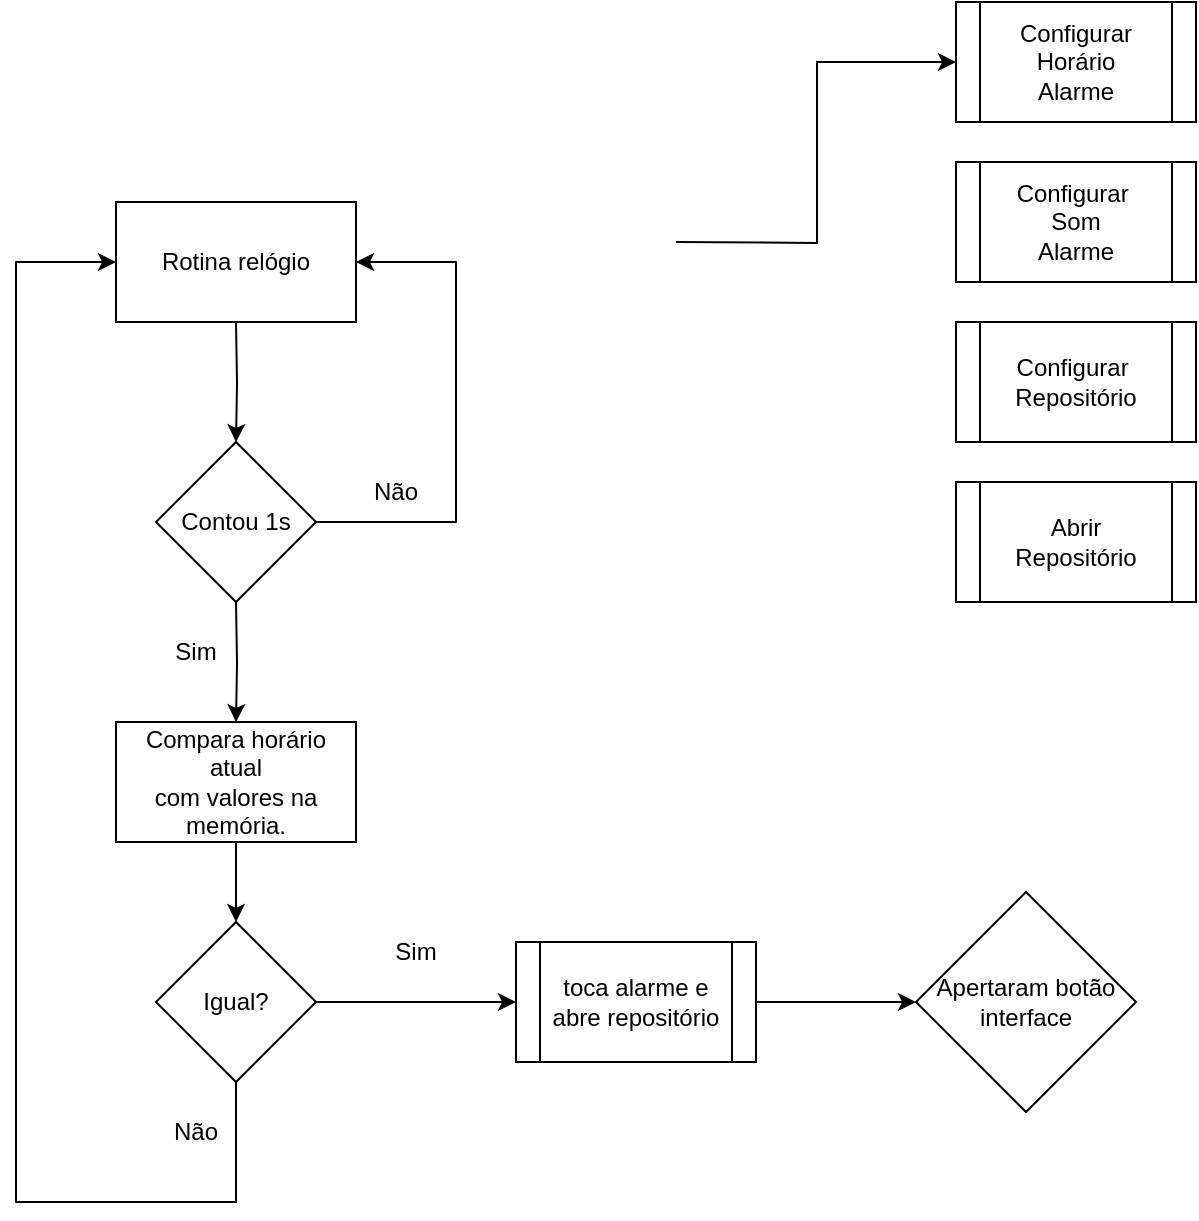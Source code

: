 <mxfile version="20.3.2" type="github">
  <diagram id="cxQs9f1fSEMmoMtZKtai" name="Página-1">
    <mxGraphModel dx="1038" dy="571" grid="1" gridSize="10" guides="1" tooltips="1" connect="1" arrows="1" fold="1" page="1" pageScale="1" pageWidth="827" pageHeight="1169" math="0" shadow="0">
      <root>
        <mxCell id="0" />
        <mxCell id="1" parent="0" />
        <mxCell id="kr8wLakOHSf0XLjnh72R-12" style="edgeStyle=orthogonalEdgeStyle;rounded=0;orthogonalLoop=1;jettySize=auto;html=1;entryX=0;entryY=0.5;entryDx=0;entryDy=0;" edge="1" parent="1" target="kr8wLakOHSf0XLjnh72R-1">
          <mxGeometry relative="1" as="geometry">
            <mxPoint x="400" y="180" as="sourcePoint" />
          </mxGeometry>
        </mxCell>
        <mxCell id="kr8wLakOHSf0XLjnh72R-1" value="Configurar&lt;br&gt;Horário&lt;br&gt;Alarme" style="shape=process;whiteSpace=wrap;html=1;backgroundOutline=1;" vertex="1" parent="1">
          <mxGeometry x="540" y="60" width="120" height="60" as="geometry" />
        </mxCell>
        <mxCell id="kr8wLakOHSf0XLjnh72R-2" value="Configurar&amp;nbsp;&lt;br&gt;Repositório" style="shape=process;whiteSpace=wrap;html=1;backgroundOutline=1;" vertex="1" parent="1">
          <mxGeometry x="540" y="220" width="120" height="60" as="geometry" />
        </mxCell>
        <mxCell id="kr8wLakOHSf0XLjnh72R-3" value="Configurar&amp;nbsp;&lt;br&gt;Som&lt;br&gt;Alarme" style="shape=process;whiteSpace=wrap;html=1;backgroundOutline=1;" vertex="1" parent="1">
          <mxGeometry x="540" y="140" width="120" height="60" as="geometry" />
        </mxCell>
        <mxCell id="kr8wLakOHSf0XLjnh72R-4" value="Abrir&lt;br&gt;Repositório" style="shape=process;whiteSpace=wrap;html=1;backgroundOutline=1;" vertex="1" parent="1">
          <mxGeometry x="540" y="300" width="120" height="60" as="geometry" />
        </mxCell>
        <mxCell id="kr8wLakOHSf0XLjnh72R-15" style="edgeStyle=orthogonalEdgeStyle;rounded=0;orthogonalLoop=1;jettySize=auto;html=1;entryX=0.5;entryY=0;entryDx=0;entryDy=0;" edge="1" parent="1" target="kr8wLakOHSf0XLjnh72R-13">
          <mxGeometry relative="1" as="geometry">
            <mxPoint x="180" y="360" as="sourcePoint" />
          </mxGeometry>
        </mxCell>
        <mxCell id="kr8wLakOHSf0XLjnh72R-39" style="edgeStyle=orthogonalEdgeStyle;rounded=0;orthogonalLoop=1;jettySize=auto;html=1;exitX=0.5;exitY=1;exitDx=0;exitDy=0;entryX=0.5;entryY=0;entryDx=0;entryDy=0;" edge="1" parent="1" source="kr8wLakOHSf0XLjnh72R-13" target="kr8wLakOHSf0XLjnh72R-27">
          <mxGeometry relative="1" as="geometry" />
        </mxCell>
        <mxCell id="kr8wLakOHSf0XLjnh72R-13" value="Compara horário atual&lt;br&gt;com valores na memória." style="rounded=0;whiteSpace=wrap;html=1;" vertex="1" parent="1">
          <mxGeometry x="120" y="420" width="120" height="60" as="geometry" />
        </mxCell>
        <mxCell id="kr8wLakOHSf0XLjnh72R-25" style="edgeStyle=orthogonalEdgeStyle;rounded=0;orthogonalLoop=1;jettySize=auto;html=1;exitX=1;exitY=0.5;exitDx=0;exitDy=0;entryX=0;entryY=0.5;entryDx=0;entryDy=0;" edge="1" parent="1" source="kr8wLakOHSf0XLjnh72R-24" target="kr8wLakOHSf0XLjnh72R-49">
          <mxGeometry relative="1" as="geometry">
            <mxPoint x="520" y="560" as="targetPoint" />
          </mxGeometry>
        </mxCell>
        <mxCell id="kr8wLakOHSf0XLjnh72R-24" value="toca alarme e abre repositório" style="shape=process;whiteSpace=wrap;html=1;backgroundOutline=1;" vertex="1" parent="1">
          <mxGeometry x="320" y="530" width="120" height="60" as="geometry" />
        </mxCell>
        <mxCell id="kr8wLakOHSf0XLjnh72R-29" style="edgeStyle=orthogonalEdgeStyle;rounded=0;orthogonalLoop=1;jettySize=auto;html=1;exitX=0.5;exitY=1;exitDx=0;exitDy=0;startArrow=none;entryX=0;entryY=0.5;entryDx=0;entryDy=0;" edge="1" parent="1" source="kr8wLakOHSf0XLjnh72R-27" target="kr8wLakOHSf0XLjnh72R-40">
          <mxGeometry relative="1" as="geometry">
            <mxPoint x="145" y="630" as="sourcePoint" />
            <mxPoint x="150" y="200" as="targetPoint" />
            <Array as="points">
              <mxPoint x="180" y="660" />
              <mxPoint x="70" y="660" />
              <mxPoint x="70" y="190" />
            </Array>
          </mxGeometry>
        </mxCell>
        <mxCell id="kr8wLakOHSf0XLjnh72R-36" style="edgeStyle=orthogonalEdgeStyle;rounded=0;orthogonalLoop=1;jettySize=auto;html=1;exitX=1;exitY=0.5;exitDx=0;exitDy=0;entryX=0;entryY=0.5;entryDx=0;entryDy=0;" edge="1" parent="1" source="kr8wLakOHSf0XLjnh72R-27" target="kr8wLakOHSf0XLjnh72R-24">
          <mxGeometry relative="1" as="geometry" />
        </mxCell>
        <mxCell id="kr8wLakOHSf0XLjnh72R-27" value="Igual?" style="rhombus;whiteSpace=wrap;html=1;" vertex="1" parent="1">
          <mxGeometry x="140" y="520" width="80" height="80" as="geometry" />
        </mxCell>
        <mxCell id="kr8wLakOHSf0XLjnh72R-31" value="Não" style="text;html=1;strokeColor=none;fillColor=none;align=center;verticalAlign=middle;whiteSpace=wrap;rounded=0;" vertex="1" parent="1">
          <mxGeometry x="130" y="610" width="60" height="30" as="geometry" />
        </mxCell>
        <mxCell id="kr8wLakOHSf0XLjnh72R-33" value="Sim" style="text;html=1;strokeColor=none;fillColor=none;align=center;verticalAlign=middle;whiteSpace=wrap;rounded=0;" vertex="1" parent="1">
          <mxGeometry x="240" y="520" width="60" height="30" as="geometry" />
        </mxCell>
        <mxCell id="kr8wLakOHSf0XLjnh72R-40" value="Rotina relógio" style="rounded=0;whiteSpace=wrap;html=1;strokeWidth=1;" vertex="1" parent="1">
          <mxGeometry x="120" y="160" width="120" height="60" as="geometry" />
        </mxCell>
        <mxCell id="kr8wLakOHSf0XLjnh72R-41" style="edgeStyle=orthogonalEdgeStyle;rounded=0;orthogonalLoop=1;jettySize=auto;html=1;entryX=0.5;entryY=0;entryDx=0;entryDy=0;" edge="1" parent="1" target="kr8wLakOHSf0XLjnh72R-44">
          <mxGeometry relative="1" as="geometry">
            <mxPoint x="180" y="220" as="sourcePoint" />
            <mxPoint x="180" y="180" as="targetPoint" />
          </mxGeometry>
        </mxCell>
        <mxCell id="kr8wLakOHSf0XLjnh72R-47" style="edgeStyle=orthogonalEdgeStyle;rounded=0;orthogonalLoop=1;jettySize=auto;html=1;exitX=1;exitY=0.5;exitDx=0;exitDy=0;entryX=1;entryY=0.5;entryDx=0;entryDy=0;" edge="1" parent="1" source="kr8wLakOHSf0XLjnh72R-44" target="kr8wLakOHSf0XLjnh72R-40">
          <mxGeometry relative="1" as="geometry">
            <Array as="points">
              <mxPoint x="290" y="320" />
              <mxPoint x="290" y="190" />
            </Array>
          </mxGeometry>
        </mxCell>
        <mxCell id="kr8wLakOHSf0XLjnh72R-44" value="Contou 1s" style="rhombus;whiteSpace=wrap;html=1;" vertex="1" parent="1">
          <mxGeometry x="140" y="280" width="80" height="80" as="geometry" />
        </mxCell>
        <mxCell id="kr8wLakOHSf0XLjnh72R-46" value="Sim" style="text;html=1;strokeColor=none;fillColor=none;align=center;verticalAlign=middle;whiteSpace=wrap;rounded=0;" vertex="1" parent="1">
          <mxGeometry x="130" y="370" width="60" height="30" as="geometry" />
        </mxCell>
        <mxCell id="kr8wLakOHSf0XLjnh72R-48" value="Não" style="text;html=1;strokeColor=none;fillColor=none;align=center;verticalAlign=middle;whiteSpace=wrap;rounded=0;" vertex="1" parent="1">
          <mxGeometry x="230" y="290" width="60" height="30" as="geometry" />
        </mxCell>
        <mxCell id="kr8wLakOHSf0XLjnh72R-49" value="Apertaram botão interface" style="rhombus;whiteSpace=wrap;html=1;" vertex="1" parent="1">
          <mxGeometry x="520" y="505" width="110" height="110" as="geometry" />
        </mxCell>
      </root>
    </mxGraphModel>
  </diagram>
</mxfile>
